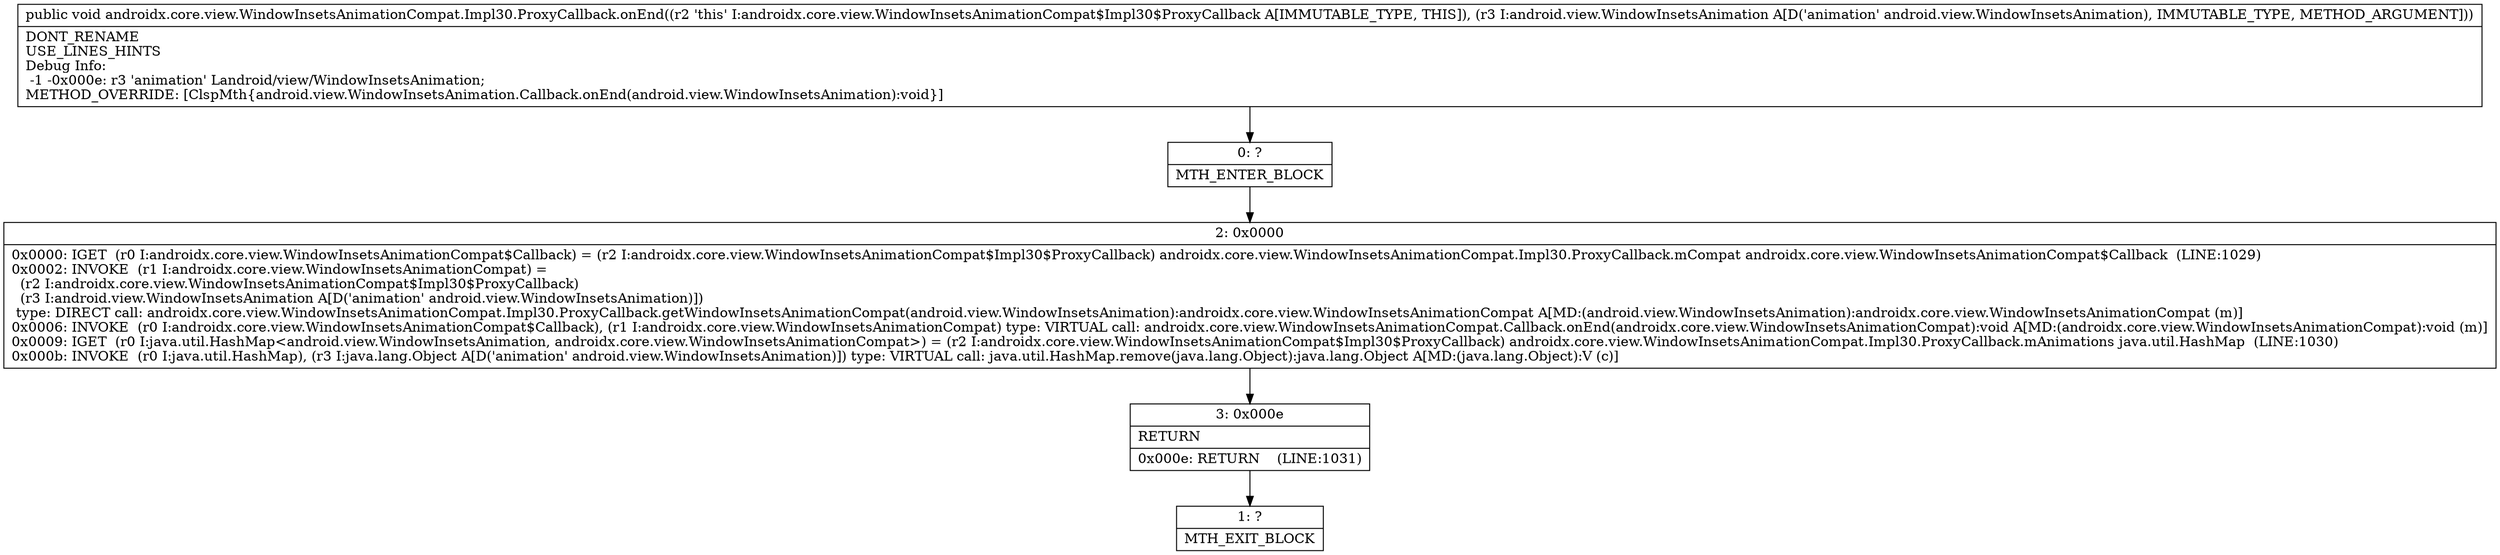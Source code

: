 digraph "CFG forandroidx.core.view.WindowInsetsAnimationCompat.Impl30.ProxyCallback.onEnd(Landroid\/view\/WindowInsetsAnimation;)V" {
Node_0 [shape=record,label="{0\:\ ?|MTH_ENTER_BLOCK\l}"];
Node_2 [shape=record,label="{2\:\ 0x0000|0x0000: IGET  (r0 I:androidx.core.view.WindowInsetsAnimationCompat$Callback) = (r2 I:androidx.core.view.WindowInsetsAnimationCompat$Impl30$ProxyCallback) androidx.core.view.WindowInsetsAnimationCompat.Impl30.ProxyCallback.mCompat androidx.core.view.WindowInsetsAnimationCompat$Callback  (LINE:1029)\l0x0002: INVOKE  (r1 I:androidx.core.view.WindowInsetsAnimationCompat) = \l  (r2 I:androidx.core.view.WindowInsetsAnimationCompat$Impl30$ProxyCallback)\l  (r3 I:android.view.WindowInsetsAnimation A[D('animation' android.view.WindowInsetsAnimation)])\l type: DIRECT call: androidx.core.view.WindowInsetsAnimationCompat.Impl30.ProxyCallback.getWindowInsetsAnimationCompat(android.view.WindowInsetsAnimation):androidx.core.view.WindowInsetsAnimationCompat A[MD:(android.view.WindowInsetsAnimation):androidx.core.view.WindowInsetsAnimationCompat (m)]\l0x0006: INVOKE  (r0 I:androidx.core.view.WindowInsetsAnimationCompat$Callback), (r1 I:androidx.core.view.WindowInsetsAnimationCompat) type: VIRTUAL call: androidx.core.view.WindowInsetsAnimationCompat.Callback.onEnd(androidx.core.view.WindowInsetsAnimationCompat):void A[MD:(androidx.core.view.WindowInsetsAnimationCompat):void (m)]\l0x0009: IGET  (r0 I:java.util.HashMap\<android.view.WindowInsetsAnimation, androidx.core.view.WindowInsetsAnimationCompat\>) = (r2 I:androidx.core.view.WindowInsetsAnimationCompat$Impl30$ProxyCallback) androidx.core.view.WindowInsetsAnimationCompat.Impl30.ProxyCallback.mAnimations java.util.HashMap  (LINE:1030)\l0x000b: INVOKE  (r0 I:java.util.HashMap), (r3 I:java.lang.Object A[D('animation' android.view.WindowInsetsAnimation)]) type: VIRTUAL call: java.util.HashMap.remove(java.lang.Object):java.lang.Object A[MD:(java.lang.Object):V (c)]\l}"];
Node_3 [shape=record,label="{3\:\ 0x000e|RETURN\l|0x000e: RETURN    (LINE:1031)\l}"];
Node_1 [shape=record,label="{1\:\ ?|MTH_EXIT_BLOCK\l}"];
MethodNode[shape=record,label="{public void androidx.core.view.WindowInsetsAnimationCompat.Impl30.ProxyCallback.onEnd((r2 'this' I:androidx.core.view.WindowInsetsAnimationCompat$Impl30$ProxyCallback A[IMMUTABLE_TYPE, THIS]), (r3 I:android.view.WindowInsetsAnimation A[D('animation' android.view.WindowInsetsAnimation), IMMUTABLE_TYPE, METHOD_ARGUMENT]))  | DONT_RENAME\lUSE_LINES_HINTS\lDebug Info:\l  \-1 \-0x000e: r3 'animation' Landroid\/view\/WindowInsetsAnimation;\lMETHOD_OVERRIDE: [ClspMth\{android.view.WindowInsetsAnimation.Callback.onEnd(android.view.WindowInsetsAnimation):void\}]\l}"];
MethodNode -> Node_0;Node_0 -> Node_2;
Node_2 -> Node_3;
Node_3 -> Node_1;
}

